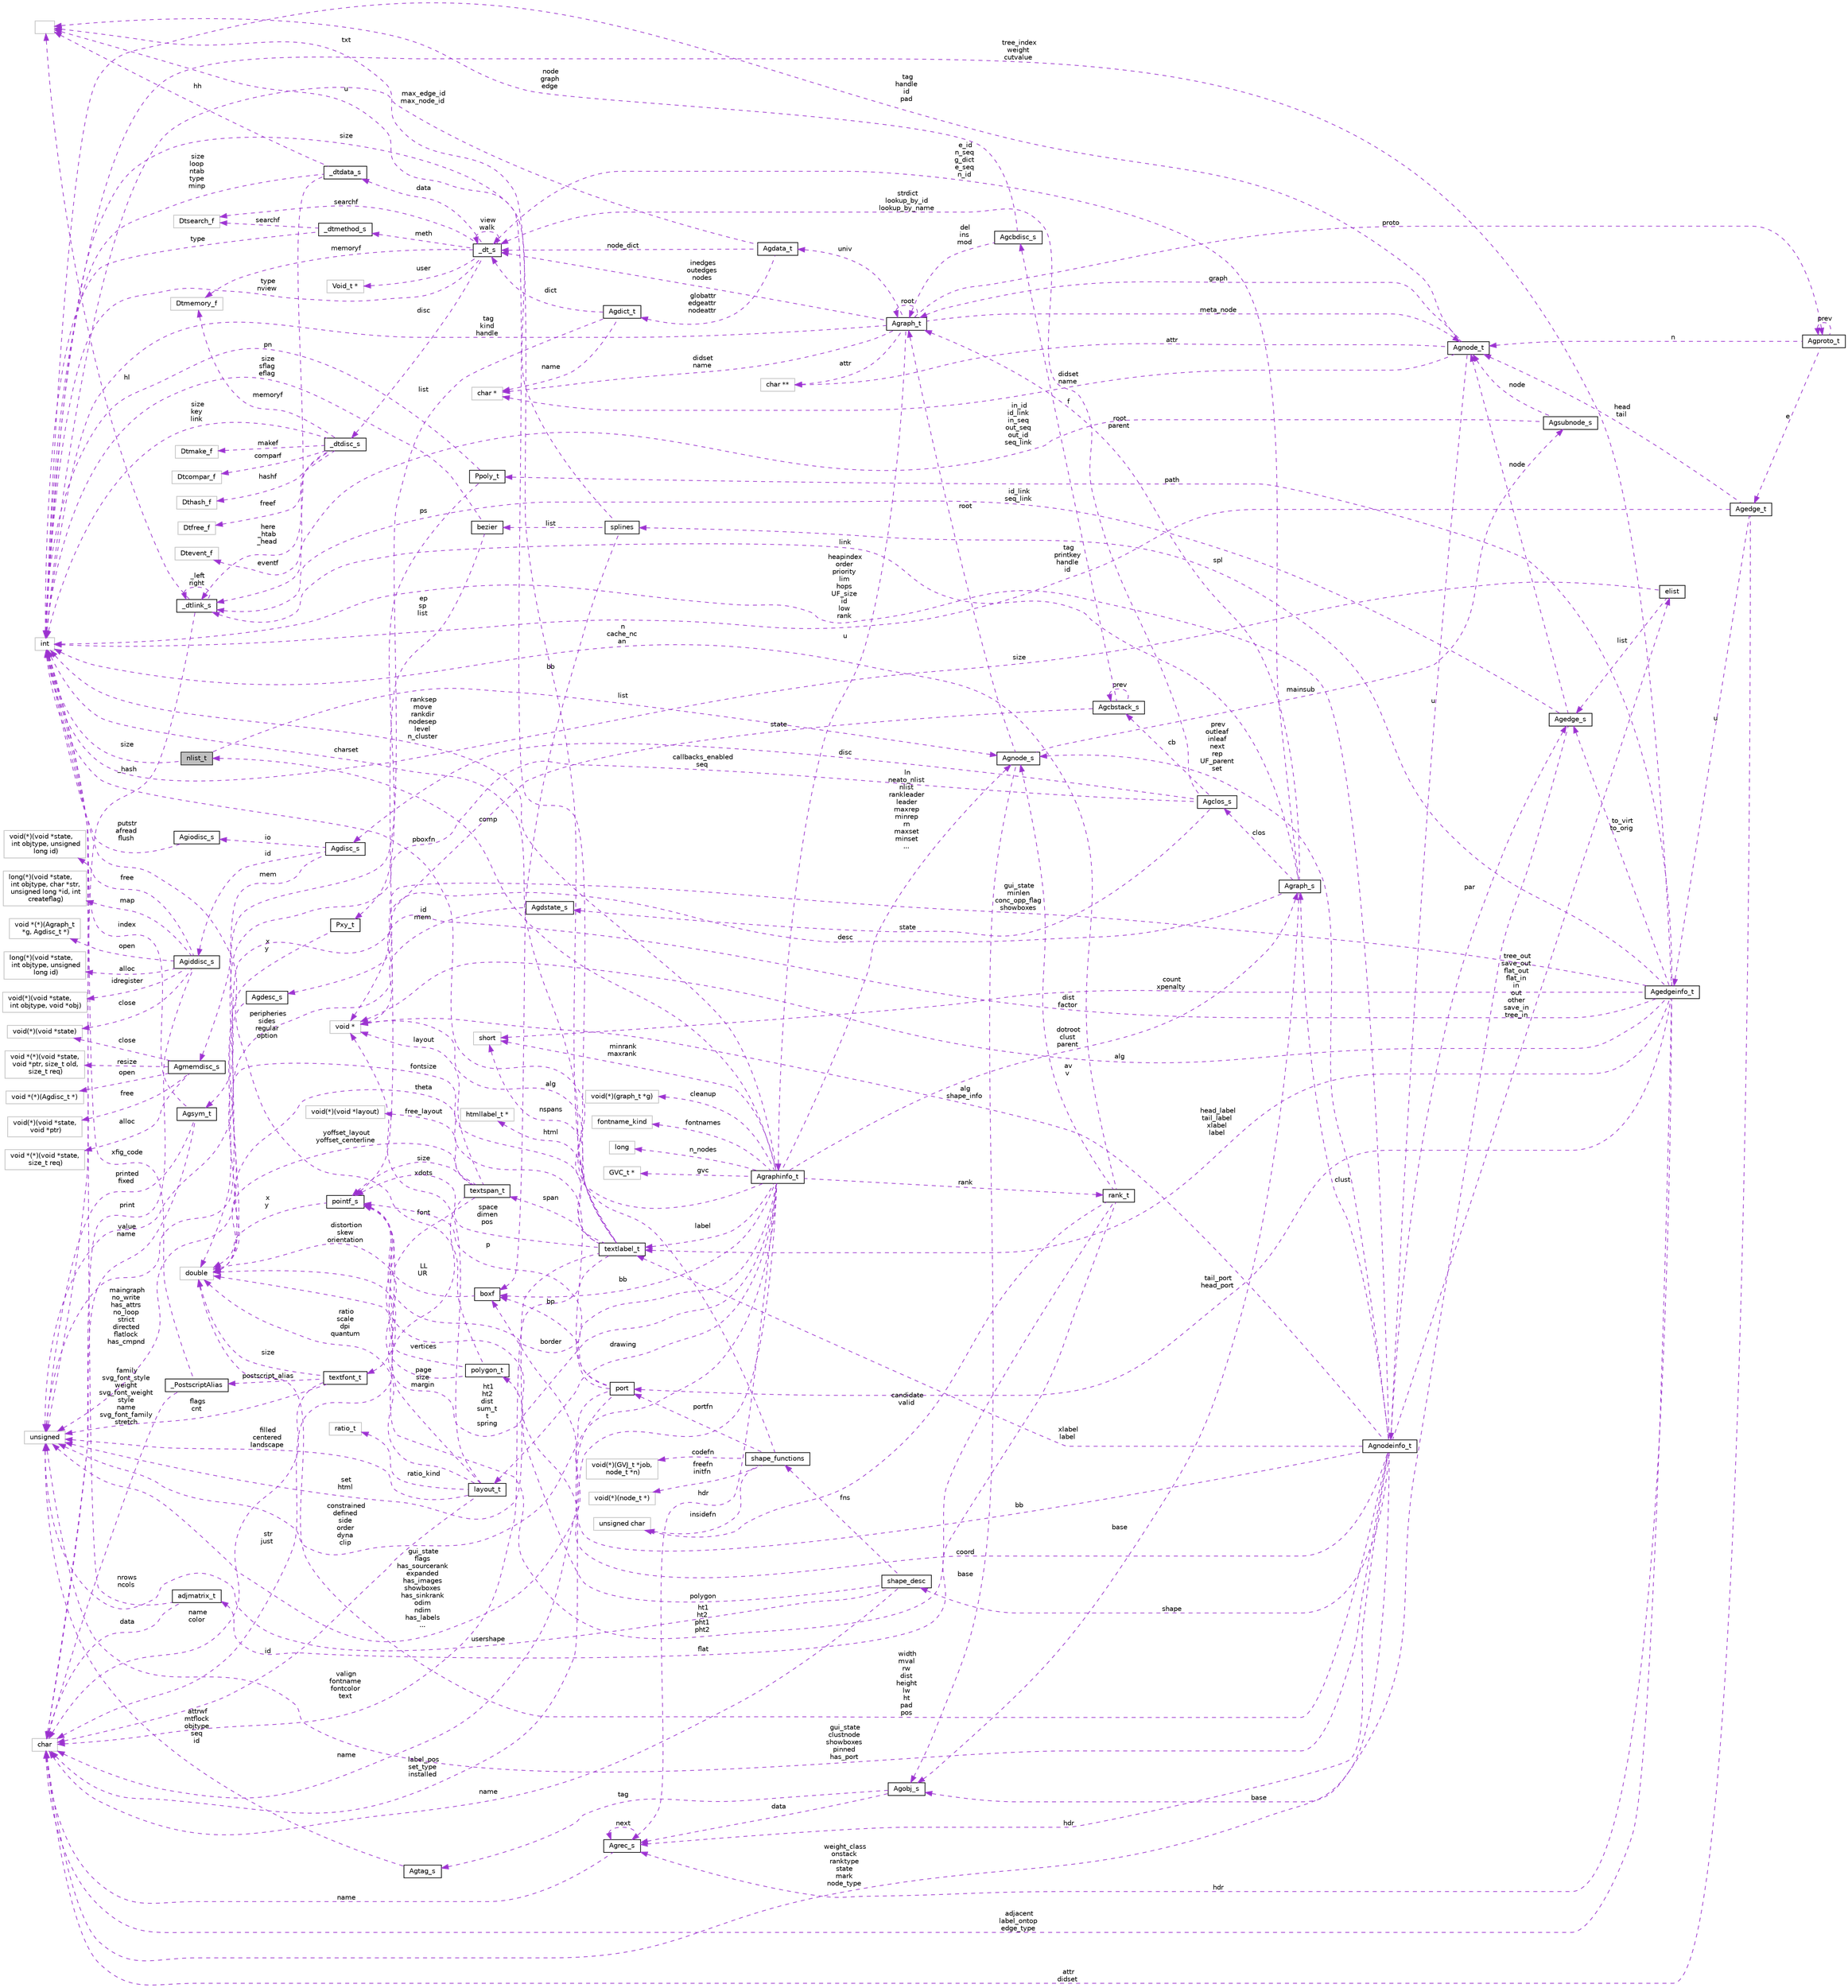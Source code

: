 digraph "nlist_t"
{
  bgcolor="transparent";
  edge [fontname="Helvetica",fontsize="10",labelfontname="Helvetica",labelfontsize="10"];
  node [fontname="Helvetica",fontsize="10",shape=record];
  rankdir="LR";
  Node1 [label="nlist_t",height=0.2,width=0.4,color="black", fillcolor="grey75", style="filled", fontcolor="black"];
  Node2 -> Node1 [dir="back",color="darkorchid3",fontsize="10",style="dashed",label=" list" ,fontname="Helvetica"];
  Node2 [label="Agnode_s",height=0.2,width=0.4,color="black",URL="$structAgnode__s.html"];
  Node3 -> Node2 [dir="back",color="darkorchid3",fontsize="10",style="dashed",label=" root" ,fontname="Helvetica"];
  Node3 [label="Agraph_t",height=0.2,width=0.4,color="black",URL="$structAgraph__t.html"];
  Node4 -> Node3 [dir="back",color="darkorchid3",fontsize="10",style="dashed",label=" attr" ,fontname="Helvetica"];
  Node4 [label="char **",height=0.2,width=0.4,color="grey75"];
  Node3 -> Node3 [dir="back",color="darkorchid3",fontsize="10",style="dashed",label=" root" ,fontname="Helvetica"];
  Node5 -> Node3 [dir="back",color="darkorchid3",fontsize="10",style="dashed",label=" meta_node" ,fontname="Helvetica"];
  Node5 [label="Agnode_t",height=0.2,width=0.4,color="black",URL="$structAgnode__t.html"];
  Node6 -> Node5 [dir="back",color="darkorchid3",fontsize="10",style="dashed",label=" u" ,fontname="Helvetica"];
  Node6 [label="Agnodeinfo_t",height=0.2,width=0.4,color="black",URL="$structAgnodeinfo__t.html"];
  Node7 -> Node6 [dir="back",color="darkorchid3",fontsize="10",style="dashed",label=" hdr" ,fontname="Helvetica"];
  Node7 [label="Agrec_s",height=0.2,width=0.4,color="black",URL="$structAgrec__s.html"];
  Node7 -> Node7 [dir="back",color="darkorchid3",fontsize="10",style="dashed",label=" next" ,fontname="Helvetica"];
  Node8 -> Node7 [dir="back",color="darkorchid3",fontsize="10",style="dashed",label=" name" ,fontname="Helvetica"];
  Node8 [label="char",height=0.2,width=0.4,color="grey75"];
  Node9 -> Node6 [dir="back",color="darkorchid3",fontsize="10",style="dashed",label=" xlabel\nlabel" ,fontname="Helvetica"];
  Node9 [label="textlabel_t",height=0.2,width=0.4,color="black",URL="$structtextlabel__t.html"];
  Node10 -> Node9 [dir="back",color="darkorchid3",fontsize="10",style="dashed",label=" html" ,fontname="Helvetica"];
  Node10 [label="htmllabel_t *",height=0.2,width=0.4,color="grey75"];
  Node11 -> Node9 [dir="back",color="darkorchid3",fontsize="10",style="dashed",label=" fontsize" ,fontname="Helvetica"];
  Node11 [label="double",height=0.2,width=0.4,color="grey75"];
  Node12 -> Node9 [dir="back",color="darkorchid3",fontsize="10",style="dashed",label=" nspans" ,fontname="Helvetica"];
  Node12 [label="short",height=0.2,width=0.4,color="grey75"];
  Node8 -> Node9 [dir="back",color="darkorchid3",fontsize="10",style="dashed",label=" valign\nfontname\nfontcolor\ntext" ,fontname="Helvetica"];
  Node13 -> Node9 [dir="back",color="darkorchid3",fontsize="10",style="dashed",label=" u" ,fontname="Helvetica"];
  Node13 [label="",height=0.2,width=0.4,color="grey75"];
  Node14 -> Node9 [dir="back",color="darkorchid3",fontsize="10",style="dashed",label=" charset" ,fontname="Helvetica"];
  Node14 [label="int",height=0.2,width=0.4,color="grey75"];
  Node13 -> Node9 [dir="back",color="darkorchid3",fontsize="10",style="dashed",label=" txt" ,fontname="Helvetica"];
  Node15 -> Node9 [dir="back",color="darkorchid3",fontsize="10",style="dashed",label=" set\nhtml" ,fontname="Helvetica"];
  Node15 [label="unsigned",height=0.2,width=0.4,color="grey75"];
  Node16 -> Node9 [dir="back",color="darkorchid3",fontsize="10",style="dashed",label=" span" ,fontname="Helvetica"];
  Node16 [label="textspan_t",height=0.2,width=0.4,color="black",URL="$structtextspan__t.html"];
  Node17 -> Node16 [dir="back",color="darkorchid3",fontsize="10",style="dashed",label=" free_layout" ,fontname="Helvetica"];
  Node17 [label="void(*)(void *layout)",height=0.2,width=0.4,color="grey75"];
  Node11 -> Node16 [dir="back",color="darkorchid3",fontsize="10",style="dashed",label=" yoffset_layout\nyoffset_centerline" ,fontname="Helvetica"];
  Node18 -> Node16 [dir="back",color="darkorchid3",fontsize="10",style="dashed",label=" font" ,fontname="Helvetica"];
  Node18 [label="textfont_t",height=0.2,width=0.4,color="black",URL="$structtextfont__t.html"];
  Node11 -> Node18 [dir="back",color="darkorchid3",fontsize="10",style="dashed",label=" size" ,fontname="Helvetica"];
  Node8 -> Node18 [dir="back",color="darkorchid3",fontsize="10",style="dashed",label=" name\ncolor" ,fontname="Helvetica"];
  Node19 -> Node18 [dir="back",color="darkorchid3",fontsize="10",style="dashed",label=" postscript_alias" ,fontname="Helvetica"];
  Node19 [label="_PostscriptAlias",height=0.2,width=0.4,color="black",URL="$struct__PostscriptAlias.html"];
  Node8 -> Node19 [dir="back",color="darkorchid3",fontsize="10",style="dashed",label=" family\nsvg_font_style\nweight\nsvg_font_weight\nstyle\nname\nsvg_font_family\nstretch" ,fontname="Helvetica"];
  Node14 -> Node19 [dir="back",color="darkorchid3",fontsize="10",style="dashed",label=" xfig_code" ,fontname="Helvetica"];
  Node15 -> Node18 [dir="back",color="darkorchid3",fontsize="10",style="dashed",label=" flags\ncnt" ,fontname="Helvetica"];
  Node8 -> Node16 [dir="back",color="darkorchid3",fontsize="10",style="dashed",label=" str\njust" ,fontname="Helvetica"];
  Node20 -> Node16 [dir="back",color="darkorchid3",fontsize="10",style="dashed",label=" layout" ,fontname="Helvetica"];
  Node20 [label="void *",height=0.2,width=0.4,color="grey75"];
  Node21 -> Node16 [dir="back",color="darkorchid3",fontsize="10",style="dashed",label=" size" ,fontname="Helvetica"];
  Node21 [label="pointf_s",height=0.2,width=0.4,color="black",URL="$structpointf__s.html"];
  Node11 -> Node21 [dir="back",color="darkorchid3",fontsize="10",style="dashed",label=" x\ny" ,fontname="Helvetica"];
  Node21 -> Node9 [dir="back",color="darkorchid3",fontsize="10",style="dashed",label=" space\ndimen\npos" ,fontname="Helvetica"];
  Node11 -> Node6 [dir="back",color="darkorchid3",fontsize="10",style="dashed",label=" width\nmval\nrw\ndist\nheight\nlw\nht\npad\npos" ,fontname="Helvetica"];
  Node22 -> Node6 [dir="back",color="darkorchid3",fontsize="10",style="dashed",label=" clust" ,fontname="Helvetica"];
  Node22 [label="Agraph_s",height=0.2,width=0.4,color="black",URL="$structAgraph__s.html"];
  Node23 -> Node22 [dir="back",color="darkorchid3",fontsize="10",style="dashed",label=" link" ,fontname="Helvetica"];
  Node23 [label="_dtlink_s",height=0.2,width=0.4,color="black",URL="$struct__dtlink__s.html"];
  Node23 -> Node23 [dir="back",color="darkorchid3",fontsize="10",style="dashed",label=" _left\nright" ,fontname="Helvetica"];
  Node13 -> Node23 [dir="back",color="darkorchid3",fontsize="10",style="dashed",label=" hl" ,fontname="Helvetica"];
  Node15 -> Node23 [dir="back",color="darkorchid3",fontsize="10",style="dashed",label=" _hash" ,fontname="Helvetica"];
  Node3 -> Node22 [dir="back",color="darkorchid3",fontsize="10",style="dashed",label=" root\nparent" ,fontname="Helvetica"];
  Node24 -> Node22 [dir="back",color="darkorchid3",fontsize="10",style="dashed",label=" desc" ,fontname="Helvetica"];
  Node24 [label="Agdesc_s",height=0.2,width=0.4,color="black",URL="$structAgdesc__s.html"];
  Node15 -> Node24 [dir="back",color="darkorchid3",fontsize="10",style="dashed",label=" maingraph\nno_write\nhas_attrs\nno_loop\nstrict\ndirected\nflatlock\nhas_cmpnd" ,fontname="Helvetica"];
  Node25 -> Node22 [dir="back",color="darkorchid3",fontsize="10",style="dashed",label=" base" ,fontname="Helvetica"];
  Node25 [label="Agobj_s",height=0.2,width=0.4,color="black",URL="$structAgobj__s.html"];
  Node7 -> Node25 [dir="back",color="darkorchid3",fontsize="10",style="dashed",label=" data" ,fontname="Helvetica"];
  Node26 -> Node25 [dir="back",color="darkorchid3",fontsize="10",style="dashed",label=" tag" ,fontname="Helvetica"];
  Node26 [label="Agtag_s",height=0.2,width=0.4,color="black",URL="$structAgtag__s.html"];
  Node15 -> Node26 [dir="back",color="darkorchid3",fontsize="10",style="dashed",label=" attrwf\nmtflock\nobjtype\nseq\nid" ,fontname="Helvetica"];
  Node27 -> Node22 [dir="back",color="darkorchid3",fontsize="10",style="dashed",label=" e_id\nn_seq\ng_dict\ne_seq\nn_id" ,fontname="Helvetica"];
  Node27 [label="_dt_s",height=0.2,width=0.4,color="black",URL="$struct__dt__s.html"];
  Node28 -> Node27 [dir="back",color="darkorchid3",fontsize="10",style="dashed",label=" disc" ,fontname="Helvetica"];
  Node28 [label="_dtdisc_s",height=0.2,width=0.4,color="black",URL="$struct__dtdisc__s.html"];
  Node29 -> Node28 [dir="back",color="darkorchid3",fontsize="10",style="dashed",label=" freef" ,fontname="Helvetica"];
  Node29 [label="Dtfree_f",height=0.2,width=0.4,color="grey75"];
  Node30 -> Node28 [dir="back",color="darkorchid3",fontsize="10",style="dashed",label=" eventf" ,fontname="Helvetica"];
  Node30 [label="Dtevent_f",height=0.2,width=0.4,color="grey75"];
  Node31 -> Node28 [dir="back",color="darkorchid3",fontsize="10",style="dashed",label=" makef" ,fontname="Helvetica"];
  Node31 [label="Dtmake_f",height=0.2,width=0.4,color="grey75"];
  Node32 -> Node28 [dir="back",color="darkorchid3",fontsize="10",style="dashed",label=" comparf" ,fontname="Helvetica"];
  Node32 [label="Dtcompar_f",height=0.2,width=0.4,color="grey75"];
  Node14 -> Node28 [dir="back",color="darkorchid3",fontsize="10",style="dashed",label=" size\nkey\nlink" ,fontname="Helvetica"];
  Node33 -> Node28 [dir="back",color="darkorchid3",fontsize="10",style="dashed",label=" memoryf" ,fontname="Helvetica"];
  Node33 [label="Dtmemory_f",height=0.2,width=0.4,color="grey75"];
  Node34 -> Node28 [dir="back",color="darkorchid3",fontsize="10",style="dashed",label=" hashf" ,fontname="Helvetica"];
  Node34 [label="Dthash_f",height=0.2,width=0.4,color="grey75"];
  Node35 -> Node27 [dir="back",color="darkorchid3",fontsize="10",style="dashed",label=" data" ,fontname="Helvetica"];
  Node35 [label="_dtdata_s",height=0.2,width=0.4,color="black",URL="$struct__dtdata__s.html"];
  Node13 -> Node35 [dir="back",color="darkorchid3",fontsize="10",style="dashed",label=" hh" ,fontname="Helvetica"];
  Node23 -> Node35 [dir="back",color="darkorchid3",fontsize="10",style="dashed",label=" here\n_htab\n_head" ,fontname="Helvetica"];
  Node14 -> Node35 [dir="back",color="darkorchid3",fontsize="10",style="dashed",label=" size\nloop\nntab\ntype\nminp" ,fontname="Helvetica"];
  Node36 -> Node27 [dir="back",color="darkorchid3",fontsize="10",style="dashed",label=" user" ,fontname="Helvetica"];
  Node36 [label="Void_t *",height=0.2,width=0.4,color="grey75"];
  Node14 -> Node27 [dir="back",color="darkorchid3",fontsize="10",style="dashed",label=" type\nnview" ,fontname="Helvetica"];
  Node27 -> Node27 [dir="back",color="darkorchid3",fontsize="10",style="dashed",label=" view\nwalk" ,fontname="Helvetica"];
  Node33 -> Node27 [dir="back",color="darkorchid3",fontsize="10",style="dashed",label=" memoryf" ,fontname="Helvetica"];
  Node37 -> Node27 [dir="back",color="darkorchid3",fontsize="10",style="dashed",label=" searchf" ,fontname="Helvetica"];
  Node37 [label="Dtsearch_f",height=0.2,width=0.4,color="grey75"];
  Node38 -> Node27 [dir="back",color="darkorchid3",fontsize="10",style="dashed",label=" meth" ,fontname="Helvetica"];
  Node38 [label="_dtmethod_s",height=0.2,width=0.4,color="black",URL="$struct__dtmethod__s.html"];
  Node14 -> Node38 [dir="back",color="darkorchid3",fontsize="10",style="dashed",label=" type" ,fontname="Helvetica"];
  Node37 -> Node38 [dir="back",color="darkorchid3",fontsize="10",style="dashed",label=" searchf" ,fontname="Helvetica"];
  Node39 -> Node22 [dir="back",color="darkorchid3",fontsize="10",style="dashed",label=" clos" ,fontname="Helvetica"];
  Node39 [label="Agclos_s",height=0.2,width=0.4,color="black",URL="$structAgclos__s.html"];
  Node40 -> Node39 [dir="back",color="darkorchid3",fontsize="10",style="dashed",label=" cb" ,fontname="Helvetica"];
  Node40 [label="Agcbstack_s",height=0.2,width=0.4,color="black",URL="$structAgcbstack__s.html"];
  Node40 -> Node40 [dir="back",color="darkorchid3",fontsize="10",style="dashed",label=" prev" ,fontname="Helvetica"];
  Node20 -> Node40 [dir="back",color="darkorchid3",fontsize="10",style="dashed",label=" state" ,fontname="Helvetica"];
  Node41 -> Node40 [dir="back",color="darkorchid3",fontsize="10",style="dashed",label=" f" ,fontname="Helvetica"];
  Node41 [label="Agcbdisc_s",height=0.2,width=0.4,color="black",URL="$structAgcbdisc__s.html"];
  Node3 -> Node41 [dir="back",color="darkorchid3",fontsize="10",style="dashed",label=" del\nins\nmod" ,fontname="Helvetica"];
  Node13 -> Node41 [dir="back",color="darkorchid3",fontsize="10",style="dashed",label=" node\ngraph\nedge" ,fontname="Helvetica"];
  Node42 -> Node39 [dir="back",color="darkorchid3",fontsize="10",style="dashed",label=" disc" ,fontname="Helvetica"];
  Node42 [label="Agdisc_s",height=0.2,width=0.4,color="black",URL="$structAgdisc__s.html"];
  Node43 -> Node42 [dir="back",color="darkorchid3",fontsize="10",style="dashed",label=" io" ,fontname="Helvetica"];
  Node43 [label="Agiodisc_s",height=0.2,width=0.4,color="black",URL="$structAgiodisc__s.html"];
  Node14 -> Node43 [dir="back",color="darkorchid3",fontsize="10",style="dashed",label=" putstr\nafread\nflush" ,fontname="Helvetica"];
  Node44 -> Node42 [dir="back",color="darkorchid3",fontsize="10",style="dashed",label=" id" ,fontname="Helvetica"];
  Node44 [label="Agiddisc_s",height=0.2,width=0.4,color="black",URL="$structAgiddisc__s.html"];
  Node45 -> Node44 [dir="back",color="darkorchid3",fontsize="10",style="dashed",label=" free" ,fontname="Helvetica"];
  Node45 [label="void(*)(void *state,\l int objtype, unsigned\l long id)",height=0.2,width=0.4,color="grey75"];
  Node46 -> Node44 [dir="back",color="darkorchid3",fontsize="10",style="dashed",label=" map" ,fontname="Helvetica"];
  Node46 [label="long(*)(void *state,\l int objtype, char *str,\l unsigned long *id, int\l createflag)",height=0.2,width=0.4,color="grey75"];
  Node47 -> Node44 [dir="back",color="darkorchid3",fontsize="10",style="dashed",label=" open" ,fontname="Helvetica"];
  Node47 [label="void *(*)(Agraph_t\l *g, Agdisc_t *)",height=0.2,width=0.4,color="grey75"];
  Node8 -> Node44 [dir="back",color="darkorchid3",fontsize="10",style="dashed",label=" print" ,fontname="Helvetica"];
  Node48 -> Node44 [dir="back",color="darkorchid3",fontsize="10",style="dashed",label=" alloc" ,fontname="Helvetica"];
  Node48 [label="long(*)(void *state,\l int objtype, unsigned\l long id)",height=0.2,width=0.4,color="grey75"];
  Node49 -> Node44 [dir="back",color="darkorchid3",fontsize="10",style="dashed",label=" close" ,fontname="Helvetica"];
  Node49 [label="void(*)(void *state)",height=0.2,width=0.4,color="grey75"];
  Node50 -> Node44 [dir="back",color="darkorchid3",fontsize="10",style="dashed",label=" idregister" ,fontname="Helvetica"];
  Node50 [label="void(*)(void *state,\l int objtype, void *obj)",height=0.2,width=0.4,color="grey75"];
  Node51 -> Node42 [dir="back",color="darkorchid3",fontsize="10",style="dashed",label=" mem" ,fontname="Helvetica"];
  Node51 [label="Agmemdisc_s",height=0.2,width=0.4,color="black",URL="$structAgmemdisc__s.html"];
  Node52 -> Node51 [dir="back",color="darkorchid3",fontsize="10",style="dashed",label=" free" ,fontname="Helvetica"];
  Node52 [label="void(*)(void *state,\l void *ptr)",height=0.2,width=0.4,color="grey75"];
  Node53 -> Node51 [dir="back",color="darkorchid3",fontsize="10",style="dashed",label=" alloc" ,fontname="Helvetica"];
  Node53 [label="void *(*)(void *state,\l size_t req)",height=0.2,width=0.4,color="grey75"];
  Node49 -> Node51 [dir="back",color="darkorchid3",fontsize="10",style="dashed",label=" close" ,fontname="Helvetica"];
  Node54 -> Node51 [dir="back",color="darkorchid3",fontsize="10",style="dashed",label=" resize" ,fontname="Helvetica"];
  Node54 [label="void *(*)(void *state,\l void *ptr, size_t old,\l size_t req)",height=0.2,width=0.4,color="grey75"];
  Node55 -> Node51 [dir="back",color="darkorchid3",fontsize="10",style="dashed",label=" open" ,fontname="Helvetica"];
  Node55 [label="void *(*)(Agdisc_t *)",height=0.2,width=0.4,color="grey75"];
  Node27 -> Node39 [dir="back",color="darkorchid3",fontsize="10",style="dashed",label=" strdict\nlookup_by_id\nlookup_by_name" ,fontname="Helvetica"];
  Node15 -> Node39 [dir="back",color="darkorchid3",fontsize="10",style="dashed",label=" callbacks_enabled\nseq" ,fontname="Helvetica"];
  Node56 -> Node39 [dir="back",color="darkorchid3",fontsize="10",style="dashed",label=" state" ,fontname="Helvetica"];
  Node56 [label="Agdstate_s",height=0.2,width=0.4,color="black",URL="$structAgdstate__s.html"];
  Node20 -> Node56 [dir="back",color="darkorchid3",fontsize="10",style="dashed",label=" id\nmem" ,fontname="Helvetica"];
  Node2 -> Node6 [dir="back",color="darkorchid3",fontsize="10",style="dashed",label=" prev\noutleaf\ninleaf\nnext\nrep\nUF_parent\nset" ,fontname="Helvetica"];
  Node8 -> Node6 [dir="back",color="darkorchid3",fontsize="10",style="dashed",label=" weight_class\nonstack\nranktype\nstate\nmark\nnode_type" ,fontname="Helvetica"];
  Node14 -> Node6 [dir="back",color="darkorchid3",fontsize="10",style="dashed",label=" heapindex\norder\npriority\nlim\nhops\nUF_size\nid\nlow\nrank" ,fontname="Helvetica"];
  Node57 -> Node6 [dir="back",color="darkorchid3",fontsize="10",style="dashed",label=" bb" ,fontname="Helvetica"];
  Node57 [label="boxf",height=0.2,width=0.4,color="black",URL="$structboxf.html"];
  Node21 -> Node57 [dir="back",color="darkorchid3",fontsize="10",style="dashed",label=" LL\nUR" ,fontname="Helvetica"];
  Node58 -> Node6 [dir="back",color="darkorchid3",fontsize="10",style="dashed",label=" tree_out\nsave_out\nflat_out\nflat_in\nin\nout\nother\nsave_in\ntree_in" ,fontname="Helvetica"];
  Node58 [label="elist",height=0.2,width=0.4,color="black",URL="$structelist.html"];
  Node14 -> Node58 [dir="back",color="darkorchid3",fontsize="10",style="dashed",label=" size" ,fontname="Helvetica"];
  Node59 -> Node58 [dir="back",color="darkorchid3",fontsize="10",style="dashed",label=" list" ,fontname="Helvetica"];
  Node59 [label="Agedge_s",height=0.2,width=0.4,color="black",URL="$structAgedge__s.html"];
  Node23 -> Node59 [dir="back",color="darkorchid3",fontsize="10",style="dashed",label=" id_link\nseq_link" ,fontname="Helvetica"];
  Node5 -> Node59 [dir="back",color="darkorchid3",fontsize="10",style="dashed",label=" node" ,fontname="Helvetica"];
  Node25 -> Node59 [dir="back",color="darkorchid3",fontsize="10",style="dashed",label=" base" ,fontname="Helvetica"];
  Node15 -> Node6 [dir="back",color="darkorchid3",fontsize="10",style="dashed",label=" gui_state\nclustnode\nshowboxes\npinned\nhas_port" ,fontname="Helvetica"];
  Node20 -> Node6 [dir="back",color="darkorchid3",fontsize="10",style="dashed",label=" alg\nshape_info" ,fontname="Helvetica"];
  Node60 -> Node6 [dir="back",color="darkorchid3",fontsize="10",style="dashed",label=" shape" ,fontname="Helvetica"];
  Node60 [label="shape_desc",height=0.2,width=0.4,color="black",URL="$structshape__desc.html"];
  Node8 -> Node60 [dir="back",color="darkorchid3",fontsize="10",style="dashed",label=" name" ,fontname="Helvetica"];
  Node61 -> Node60 [dir="back",color="darkorchid3",fontsize="10",style="dashed",label=" fns" ,fontname="Helvetica"];
  Node61 [label="shape_functions",height=0.2,width=0.4,color="black",URL="$structshape__functions.html"];
  Node62 -> Node61 [dir="back",color="darkorchid3",fontsize="10",style="dashed",label=" portfn" ,fontname="Helvetica"];
  Node62 [label="port",height=0.2,width=0.4,color="black",URL="$structport.html"];
  Node11 -> Node62 [dir="back",color="darkorchid3",fontsize="10",style="dashed",label=" theta" ,fontname="Helvetica"];
  Node8 -> Node62 [dir="back",color="darkorchid3",fontsize="10",style="dashed",label=" name" ,fontname="Helvetica"];
  Node57 -> Node62 [dir="back",color="darkorchid3",fontsize="10",style="dashed",label=" bp" ,fontname="Helvetica"];
  Node15 -> Node62 [dir="back",color="darkorchid3",fontsize="10",style="dashed",label=" constrained\ndefined\nside\norder\ndyna\nclip" ,fontname="Helvetica"];
  Node21 -> Node62 [dir="back",color="darkorchid3",fontsize="10",style="dashed",label=" p" ,fontname="Helvetica"];
  Node63 -> Node61 [dir="back",color="darkorchid3",fontsize="10",style="dashed",label=" insidefn" ,fontname="Helvetica"];
  Node63 [label="unsigned char",height=0.2,width=0.4,color="grey75"];
  Node14 -> Node61 [dir="back",color="darkorchid3",fontsize="10",style="dashed",label=" pboxfn" ,fontname="Helvetica"];
  Node64 -> Node61 [dir="back",color="darkorchid3",fontsize="10",style="dashed",label=" freefn\ninitfn" ,fontname="Helvetica"];
  Node64 [label="void(*)(node_t *)",height=0.2,width=0.4,color="grey75"];
  Node65 -> Node61 [dir="back",color="darkorchid3",fontsize="10",style="dashed",label=" codefn" ,fontname="Helvetica"];
  Node65 [label="void(*)(GVJ_t *job,\l node_t *n)",height=0.2,width=0.4,color="grey75"];
  Node66 -> Node60 [dir="back",color="darkorchid3",fontsize="10",style="dashed",label=" polygon" ,fontname="Helvetica"];
  Node66 [label="polygon_t",height=0.2,width=0.4,color="black",URL="$structpolygon__t.html"];
  Node11 -> Node66 [dir="back",color="darkorchid3",fontsize="10",style="dashed",label=" distortion\nskew\norientation" ,fontname="Helvetica"];
  Node14 -> Node66 [dir="back",color="darkorchid3",fontsize="10",style="dashed",label=" peripheries\nsides\nregular\noption" ,fontname="Helvetica"];
  Node21 -> Node66 [dir="back",color="darkorchid3",fontsize="10",style="dashed",label=" vertices" ,fontname="Helvetica"];
  Node15 -> Node60 [dir="back",color="darkorchid3",fontsize="10",style="dashed",label=" usershape" ,fontname="Helvetica"];
  Node59 -> Node6 [dir="back",color="darkorchid3",fontsize="10",style="dashed",label=" par" ,fontname="Helvetica"];
  Node21 -> Node6 [dir="back",color="darkorchid3",fontsize="10",style="dashed",label=" coord" ,fontname="Helvetica"];
  Node4 -> Node5 [dir="back",color="darkorchid3",fontsize="10",style="dashed",label=" attr" ,fontname="Helvetica"];
  Node3 -> Node5 [dir="back",color="darkorchid3",fontsize="10",style="dashed",label=" graph" ,fontname="Helvetica"];
  Node14 -> Node5 [dir="back",color="darkorchid3",fontsize="10",style="dashed",label=" tag\nhandle\nid\npad" ,fontname="Helvetica"];
  Node67 -> Node5 [dir="back",color="darkorchid3",fontsize="10",style="dashed",label=" didset\nname" ,fontname="Helvetica"];
  Node67 [label="char *",height=0.2,width=0.4,color="grey75"];
  Node68 -> Node3 [dir="back",color="darkorchid3",fontsize="10",style="dashed",label=" u" ,fontname="Helvetica"];
  Node68 [label="Agraphinfo_t",height=0.2,width=0.4,color="black",URL="$structAgraphinfo__t.html"];
  Node69 -> Node68 [dir="back",color="darkorchid3",fontsize="10",style="dashed",label=" cleanup" ,fontname="Helvetica"];
  Node69 [label="void(*)(graph_t *g)",height=0.2,width=0.4,color="grey75"];
  Node7 -> Node68 [dir="back",color="darkorchid3",fontsize="10",style="dashed",label=" hdr" ,fontname="Helvetica"];
  Node70 -> Node68 [dir="back",color="darkorchid3",fontsize="10",style="dashed",label=" rank" ,fontname="Helvetica"];
  Node70 [label="rank_t",height=0.2,width=0.4,color="black",URL="$structrank__t.html"];
  Node11 -> Node70 [dir="back",color="darkorchid3",fontsize="10",style="dashed",label=" ht1\nht2\npht1\npht2" ,fontname="Helvetica"];
  Node63 -> Node70 [dir="back",color="darkorchid3",fontsize="10",style="dashed",label=" candidate\nvalid" ,fontname="Helvetica"];
  Node2 -> Node70 [dir="back",color="darkorchid3",fontsize="10",style="dashed",label=" av\nv" ,fontname="Helvetica"];
  Node14 -> Node70 [dir="back",color="darkorchid3",fontsize="10",style="dashed",label=" n\ncache_nc\nan" ,fontname="Helvetica"];
  Node71 -> Node70 [dir="back",color="darkorchid3",fontsize="10",style="dashed",label=" flat" ,fontname="Helvetica"];
  Node71 [label="adjmatrix_t",height=0.2,width=0.4,color="black",URL="$structadjmatrix__t.html"];
  Node8 -> Node71 [dir="back",color="darkorchid3",fontsize="10",style="dashed",label=" data" ,fontname="Helvetica"];
  Node14 -> Node71 [dir="back",color="darkorchid3",fontsize="10",style="dashed",label=" nrows\nncols" ,fontname="Helvetica"];
  Node72 -> Node68 [dir="back",color="darkorchid3",fontsize="10",style="dashed",label=" drawing" ,fontname="Helvetica"];
  Node72 [label="layout_t",height=0.2,width=0.4,color="black",URL="$structlayout__t.html"];
  Node73 -> Node72 [dir="back",color="darkorchid3",fontsize="10",style="dashed",label=" ratio_kind" ,fontname="Helvetica"];
  Node73 [label="ratio_t",height=0.2,width=0.4,color="grey75"];
  Node11 -> Node72 [dir="back",color="darkorchid3",fontsize="10",style="dashed",label=" ratio\nscale\ndpi\nquantum" ,fontname="Helvetica"];
  Node8 -> Node72 [dir="back",color="darkorchid3",fontsize="10",style="dashed",label=" id" ,fontname="Helvetica"];
  Node15 -> Node72 [dir="back",color="darkorchid3",fontsize="10",style="dashed",label=" filled\ncentered\nlandscape" ,fontname="Helvetica"];
  Node20 -> Node72 [dir="back",color="darkorchid3",fontsize="10",style="dashed",label=" xdots" ,fontname="Helvetica"];
  Node21 -> Node72 [dir="back",color="darkorchid3",fontsize="10",style="dashed",label=" page\nsize\nmargin" ,fontname="Helvetica"];
  Node74 -> Node68 [dir="back",color="darkorchid3",fontsize="10",style="dashed",label=" fontnames" ,fontname="Helvetica"];
  Node74 [label="fontname_kind",height=0.2,width=0.4,color="grey75"];
  Node11 -> Node68 [dir="back",color="darkorchid3",fontsize="10",style="dashed",label=" ht1\nht2\ndist\nsum_t\nt\nspring" ,fontname="Helvetica"];
  Node9 -> Node68 [dir="back",color="darkorchid3",fontsize="10",style="dashed",label=" label" ,fontname="Helvetica"];
  Node22 -> Node68 [dir="back",color="darkorchid3",fontsize="10",style="dashed",label=" dotroot\nclust\nparent" ,fontname="Helvetica"];
  Node2 -> Node68 [dir="back",color="darkorchid3",fontsize="10",style="dashed",label=" ln\nneato_nlist\nnlist\nrankleader\nleader\nmaxrep\nminrep\nrn\nmaxset\nminset\n..." ,fontname="Helvetica"];
  Node8 -> Node68 [dir="back",color="darkorchid3",fontsize="10",style="dashed",label=" label_pos\nset_type\ninstalled" ,fontname="Helvetica"];
  Node12 -> Node68 [dir="back",color="darkorchid3",fontsize="10",style="dashed",label=" minrank\nmaxrank" ,fontname="Helvetica"];
  Node1 -> Node68 [dir="back",color="darkorchid3",fontsize="10",style="dashed",label=" comp" ,fontname="Helvetica"];
  Node14 -> Node68 [dir="back",color="darkorchid3",fontsize="10",style="dashed",label=" ranksep\nmove\nrankdir\nnodesep\nlevel\nn_cluster" ,fontname="Helvetica"];
  Node57 -> Node68 [dir="back",color="darkorchid3",fontsize="10",style="dashed",label=" bb" ,fontname="Helvetica"];
  Node75 -> Node68 [dir="back",color="darkorchid3",fontsize="10",style="dashed",label=" n_nodes" ,fontname="Helvetica"];
  Node75 [label="long",height=0.2,width=0.4,color="grey75"];
  Node15 -> Node68 [dir="back",color="darkorchid3",fontsize="10",style="dashed",label=" gui_state\nflags\nhas_sourcerank\nexpanded\nhas_images\nshowboxes\nhas_sinkrank\nodim\nndim\nhas_labels\n..." ,fontname="Helvetica"];
  Node76 -> Node68 [dir="back",color="darkorchid3",fontsize="10",style="dashed",label=" gvc" ,fontname="Helvetica"];
  Node76 [label="GVC_t *",height=0.2,width=0.4,color="grey75"];
  Node20 -> Node68 [dir="back",color="darkorchid3",fontsize="10",style="dashed",label=" alg" ,fontname="Helvetica"];
  Node21 -> Node68 [dir="back",color="darkorchid3",fontsize="10",style="dashed",label=" border" ,fontname="Helvetica"];
  Node77 -> Node3 [dir="back",color="darkorchid3",fontsize="10",style="dashed",label=" proto" ,fontname="Helvetica"];
  Node77 [label="Agproto_t",height=0.2,width=0.4,color="black",URL="$structAgproto__t.html"];
  Node78 -> Node77 [dir="back",color="darkorchid3",fontsize="10",style="dashed",label=" e" ,fontname="Helvetica"];
  Node78 [label="Agedge_t",height=0.2,width=0.4,color="black",URL="$structAgedge__t.html"];
  Node5 -> Node78 [dir="back",color="darkorchid3",fontsize="10",style="dashed",label=" head\ntail" ,fontname="Helvetica"];
  Node8 -> Node78 [dir="back",color="darkorchid3",fontsize="10",style="dashed",label=" attr\ndidset" ,fontname="Helvetica"];
  Node14 -> Node78 [dir="back",color="darkorchid3",fontsize="10",style="dashed",label=" tag\nprintkey\nhandle\nid" ,fontname="Helvetica"];
  Node79 -> Node78 [dir="back",color="darkorchid3",fontsize="10",style="dashed",label=" u" ,fontname="Helvetica"];
  Node79 [label="Agedgeinfo_t",height=0.2,width=0.4,color="black",URL="$structAgedgeinfo__t.html"];
  Node7 -> Node79 [dir="back",color="darkorchid3",fontsize="10",style="dashed",label=" hdr" ,fontname="Helvetica"];
  Node62 -> Node79 [dir="back",color="darkorchid3",fontsize="10",style="dashed",label=" tail_port\nhead_port" ,fontname="Helvetica"];
  Node80 -> Node79 [dir="back",color="darkorchid3",fontsize="10",style="dashed",label=" path" ,fontname="Helvetica"];
  Node80 [label="Ppoly_t",height=0.2,width=0.4,color="black",URL="$structPpoly__t.html"];
  Node81 -> Node80 [dir="back",color="darkorchid3",fontsize="10",style="dashed",label=" ps" ,fontname="Helvetica"];
  Node81 [label="Pxy_t",height=0.2,width=0.4,color="black",URL="$structPxy__t.html"];
  Node11 -> Node81 [dir="back",color="darkorchid3",fontsize="10",style="dashed",label=" x\ny" ,fontname="Helvetica"];
  Node14 -> Node80 [dir="back",color="darkorchid3",fontsize="10",style="dashed",label=" pn" ,fontname="Helvetica"];
  Node11 -> Node79 [dir="back",color="darkorchid3",fontsize="10",style="dashed",label=" dist\nfactor" ,fontname="Helvetica"];
  Node9 -> Node79 [dir="back",color="darkorchid3",fontsize="10",style="dashed",label=" head_label\ntail_label\nxlabel\nlabel" ,fontname="Helvetica"];
  Node82 -> Node79 [dir="back",color="darkorchid3",fontsize="10",style="dashed",label=" spl" ,fontname="Helvetica"];
  Node82 [label="splines",height=0.2,width=0.4,color="black",URL="$structsplines.html"];
  Node14 -> Node82 [dir="back",color="darkorchid3",fontsize="10",style="dashed",label=" size" ,fontname="Helvetica"];
  Node57 -> Node82 [dir="back",color="darkorchid3",fontsize="10",style="dashed",label=" bb" ,fontname="Helvetica"];
  Node83 -> Node82 [dir="back",color="darkorchid3",fontsize="10",style="dashed",label=" list" ,fontname="Helvetica"];
  Node83 [label="bezier",height=0.2,width=0.4,color="black",URL="$structbezier.html"];
  Node14 -> Node83 [dir="back",color="darkorchid3",fontsize="10",style="dashed",label=" size\nsflag\neflag" ,fontname="Helvetica"];
  Node21 -> Node83 [dir="back",color="darkorchid3",fontsize="10",style="dashed",label=" ep\nsp\nlist" ,fontname="Helvetica"];
  Node12 -> Node79 [dir="back",color="darkorchid3",fontsize="10",style="dashed",label=" count\nxpenalty" ,fontname="Helvetica"];
  Node8 -> Node79 [dir="back",color="darkorchid3",fontsize="10",style="dashed",label=" adjacent\nlabel_ontop\nedge_type" ,fontname="Helvetica"];
  Node14 -> Node79 [dir="back",color="darkorchid3",fontsize="10",style="dashed",label=" tree_index\nweight\ncutvalue" ,fontname="Helvetica"];
  Node15 -> Node79 [dir="back",color="darkorchid3",fontsize="10",style="dashed",label=" gui_state\nminlen\nconc_opp_flag\nshowboxes" ,fontname="Helvetica"];
  Node20 -> Node79 [dir="back",color="darkorchid3",fontsize="10",style="dashed",label=" alg" ,fontname="Helvetica"];
  Node59 -> Node79 [dir="back",color="darkorchid3",fontsize="10",style="dashed",label=" to_virt\nto_orig" ,fontname="Helvetica"];
  Node5 -> Node77 [dir="back",color="darkorchid3",fontsize="10",style="dashed",label=" n" ,fontname="Helvetica"];
  Node77 -> Node77 [dir="back",color="darkorchid3",fontsize="10",style="dashed",label=" prev" ,fontname="Helvetica"];
  Node84 -> Node3 [dir="back",color="darkorchid3",fontsize="10",style="dashed",label=" univ" ,fontname="Helvetica"];
  Node84 [label="Agdata_t",height=0.2,width=0.4,color="black",URL="$structAgdata__t.html"];
  Node85 -> Node84 [dir="back",color="darkorchid3",fontsize="10",style="dashed",label=" globattr\nedgeattr\nnodeattr" ,fontname="Helvetica"];
  Node85 [label="Agdict_t",height=0.2,width=0.4,color="black",URL="$structAgdict__t.html"];
  Node86 -> Node85 [dir="back",color="darkorchid3",fontsize="10",style="dashed",label=" list" ,fontname="Helvetica"];
  Node86 [label="Agsym_t",height=0.2,width=0.4,color="black",URL="$structAgsym__t.html"];
  Node8 -> Node86 [dir="back",color="darkorchid3",fontsize="10",style="dashed",label=" value\nname" ,fontname="Helvetica"];
  Node14 -> Node86 [dir="back",color="darkorchid3",fontsize="10",style="dashed",label=" index" ,fontname="Helvetica"];
  Node15 -> Node86 [dir="back",color="darkorchid3",fontsize="10",style="dashed",label=" printed\nfixed" ,fontname="Helvetica"];
  Node27 -> Node85 [dir="back",color="darkorchid3",fontsize="10",style="dashed",label=" dict" ,fontname="Helvetica"];
  Node67 -> Node85 [dir="back",color="darkorchid3",fontsize="10",style="dashed",label=" name" ,fontname="Helvetica"];
  Node14 -> Node84 [dir="back",color="darkorchid3",fontsize="10",style="dashed",label=" max_edge_id\nmax_node_id" ,fontname="Helvetica"];
  Node27 -> Node84 [dir="back",color="darkorchid3",fontsize="10",style="dashed",label=" node_dict" ,fontname="Helvetica"];
  Node14 -> Node3 [dir="back",color="darkorchid3",fontsize="10",style="dashed",label=" tag\nkind\nhandle" ,fontname="Helvetica"];
  Node27 -> Node3 [dir="back",color="darkorchid3",fontsize="10",style="dashed",label=" inedges\noutedges\nnodes" ,fontname="Helvetica"];
  Node67 -> Node3 [dir="back",color="darkorchid3",fontsize="10",style="dashed",label=" didset\nname" ,fontname="Helvetica"];
  Node25 -> Node2 [dir="back",color="darkorchid3",fontsize="10",style="dashed",label=" base" ,fontname="Helvetica"];
  Node87 -> Node2 [dir="back",color="darkorchid3",fontsize="10",style="dashed",label=" mainsub" ,fontname="Helvetica"];
  Node87 [label="Agsubnode_s",height=0.2,width=0.4,color="black",URL="$structAgsubnode__s.html"];
  Node23 -> Node87 [dir="back",color="darkorchid3",fontsize="10",style="dashed",label=" in_id\nid_link\nin_seq\nout_seq\nout_id\nseq_link" ,fontname="Helvetica"];
  Node5 -> Node87 [dir="back",color="darkorchid3",fontsize="10",style="dashed",label=" node" ,fontname="Helvetica"];
  Node14 -> Node1 [dir="back",color="darkorchid3",fontsize="10",style="dashed",label=" size" ,fontname="Helvetica"];
}
